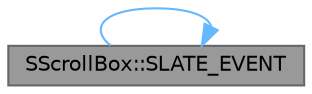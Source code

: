 digraph "SScrollBox::SLATE_EVENT"
{
 // INTERACTIVE_SVG=YES
 // LATEX_PDF_SIZE
  bgcolor="transparent";
  edge [fontname=Helvetica,fontsize=10,labelfontname=Helvetica,labelfontsize=10];
  node [fontname=Helvetica,fontsize=10,shape=box,height=0.2,width=0.4];
  rankdir="LR";
  Node1 [id="Node000001",label="SScrollBox::SLATE_EVENT",height=0.2,width=0.4,color="gray40", fillcolor="grey60", style="filled", fontcolor="black",tooltip="Called when the button is clicked."];
  Node1 -> Node1 [id="edge1_Node000001_Node000001",color="steelblue1",style="solid",tooltip=" "];
}
